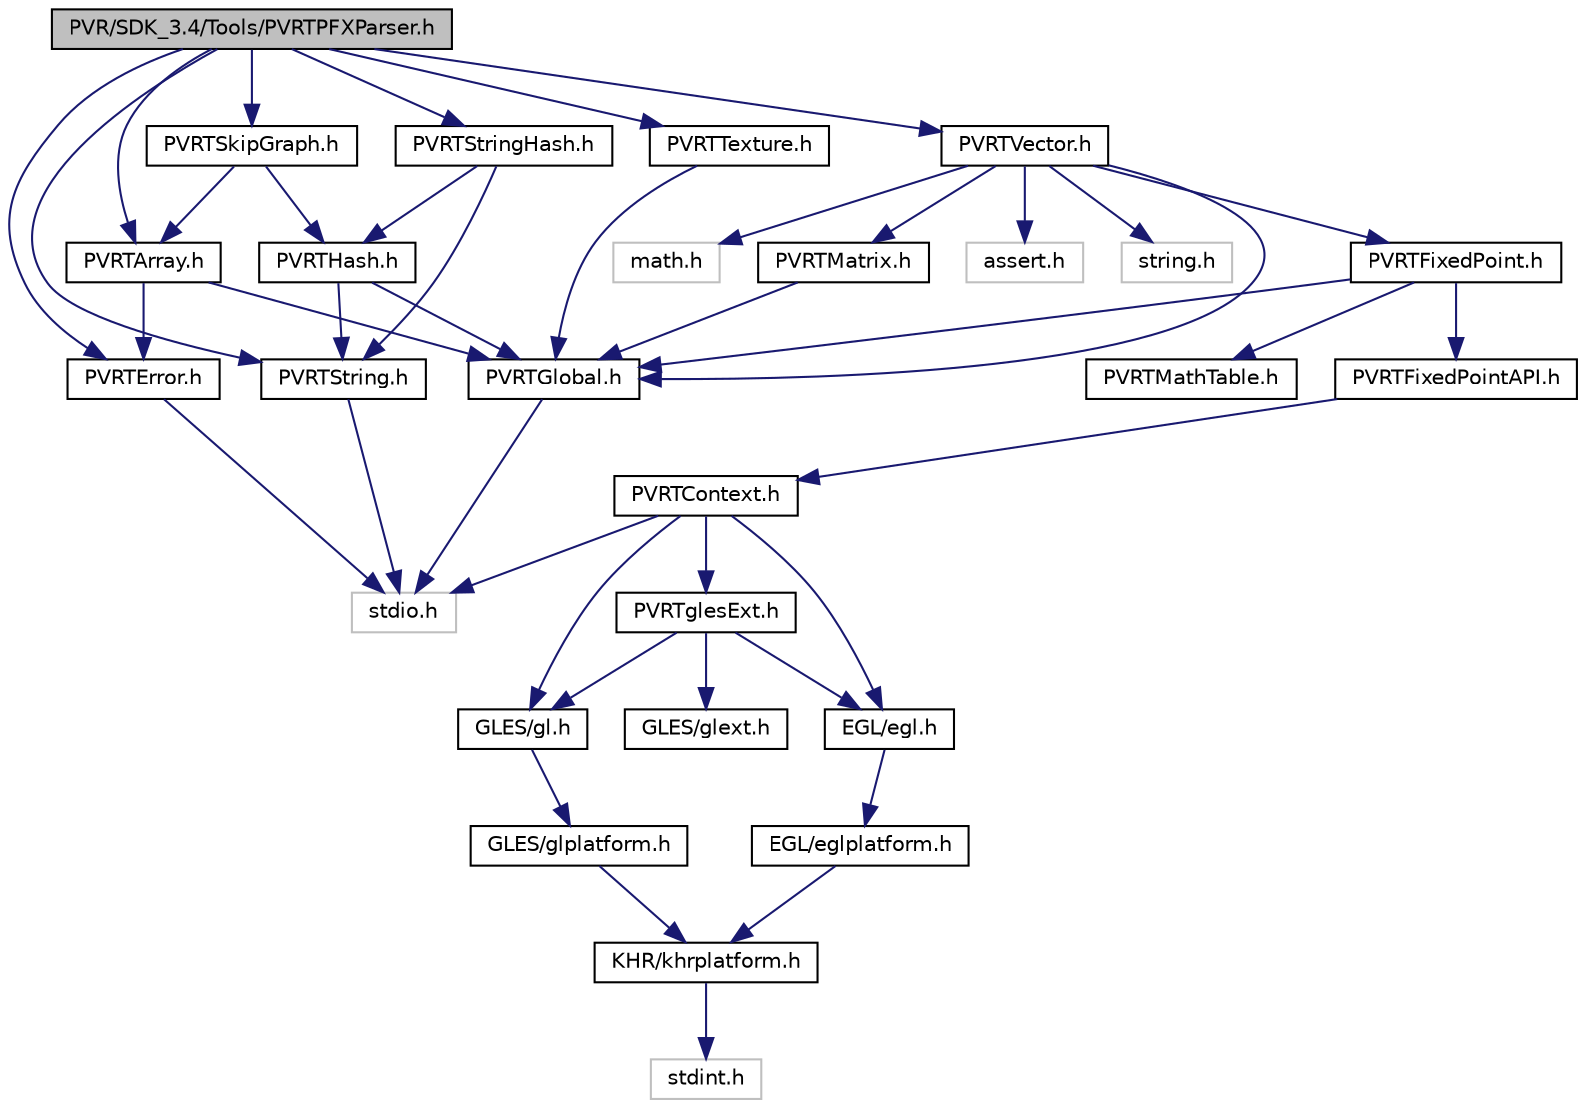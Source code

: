 digraph "PVR/SDK_3.4/Tools/PVRTPFXParser.h"
{
  edge [fontname="Helvetica",fontsize="10",labelfontname="Helvetica",labelfontsize="10"];
  node [fontname="Helvetica",fontsize="10",shape=record];
  Node1 [label="PVR/SDK_3.4/Tools/PVRTPFXParser.h",height=0.2,width=0.4,color="black", fillcolor="grey75", style="filled", fontcolor="black"];
  Node1 -> Node2 [color="midnightblue",fontsize="10",style="solid"];
  Node2 [label="PVRTArray.h",height=0.2,width=0.4,color="black", fillcolor="white", style="filled",URL="$_p_v_r_t_array_8h.html",tooltip="Expanding array template class. Allows appending and direct access. Mixing access methods should be a..."];
  Node2 -> Node3 [color="midnightblue",fontsize="10",style="solid"];
  Node3 [label="PVRTGlobal.h",height=0.2,width=0.4,color="black", fillcolor="white", style="filled",URL="$_p_v_r_t_global_8h.html",tooltip="Global defines and typedefs for PVRTools. "];
  Node3 -> Node4 [color="midnightblue",fontsize="10",style="solid"];
  Node4 [label="stdio.h",height=0.2,width=0.4,color="grey75", fillcolor="white", style="filled"];
  Node2 -> Node5 [color="midnightblue",fontsize="10",style="solid"];
  Node5 [label="PVRTError.h",height=0.2,width=0.4,color="black", fillcolor="white", style="filled",URL="$_p_v_r_t_error_8h.html",tooltip="PVRT error codes. "];
  Node5 -> Node4 [color="midnightblue",fontsize="10",style="solid"];
  Node1 -> Node6 [color="midnightblue",fontsize="10",style="solid"];
  Node6 [label="PVRTString.h",height=0.2,width=0.4,color="black", fillcolor="white", style="filled",URL="$_p_v_r_t_string_8h.html",tooltip="A string class that can be used as drop-in replacement for std::string on platforms/compilers that do..."];
  Node6 -> Node4 [color="midnightblue",fontsize="10",style="solid"];
  Node1 -> Node5 [color="midnightblue",fontsize="10",style="solid"];
  Node1 -> Node7 [color="midnightblue",fontsize="10",style="solid"];
  Node7 [label="PVRTTexture.h",height=0.2,width=0.4,color="black", fillcolor="white", style="filled",URL="$_p_v_r_t_texture_8h.html",tooltip="Texture loading. "];
  Node7 -> Node3 [color="midnightblue",fontsize="10",style="solid"];
  Node1 -> Node8 [color="midnightblue",fontsize="10",style="solid"];
  Node8 [label="PVRTVector.h",height=0.2,width=0.4,color="black", fillcolor="white", style="filled",URL="$_p_v_r_t_vector_8h.html",tooltip="Vector and matrix mathematics library. "];
  Node8 -> Node9 [color="midnightblue",fontsize="10",style="solid"];
  Node9 [label="assert.h",height=0.2,width=0.4,color="grey75", fillcolor="white", style="filled"];
  Node8 -> Node3 [color="midnightblue",fontsize="10",style="solid"];
  Node8 -> Node10 [color="midnightblue",fontsize="10",style="solid"];
  Node10 [label="PVRTFixedPoint.h",height=0.2,width=0.4,color="black", fillcolor="white", style="filled",URL="$_p_v_r_t_fixed_point_8h.html",tooltip="Set of macros and functions to make fixed-point easier to program. "];
  Node10 -> Node3 [color="midnightblue",fontsize="10",style="solid"];
  Node10 -> Node11 [color="midnightblue",fontsize="10",style="solid"];
  Node11 [label="PVRTFixedPointAPI.h",height=0.2,width=0.4,color="black", fillcolor="white", style="filled",URL="$_p_v_r_t_fixed_point_a_p_i_8h.html",tooltip="Set of macros and functions to make OpenGL ES Lite profile easier to program. Behaviour is affected b..."];
  Node11 -> Node12 [color="midnightblue",fontsize="10",style="solid"];
  Node12 [label="PVRTContext.h",height=0.2,width=0.4,color="black", fillcolor="white", style="filled",URL="$_p_v_r_t_context_8h.html",tooltip="Context specific stuff - i.e. 3D API-related. "];
  Node12 -> Node4 [color="midnightblue",fontsize="10",style="solid"];
  Node12 -> Node13 [color="midnightblue",fontsize="10",style="solid"];
  Node13 [label="EGL/egl.h",height=0.2,width=0.4,color="black", fillcolor="white", style="filled",URL="$_e_g_l_2egl_8h_source.html"];
  Node13 -> Node14 [color="midnightblue",fontsize="10",style="solid"];
  Node14 [label="EGL/eglplatform.h",height=0.2,width=0.4,color="black", fillcolor="white", style="filled",URL="$eglplatform_8h_source.html"];
  Node14 -> Node15 [color="midnightblue",fontsize="10",style="solid"];
  Node15 [label="KHR/khrplatform.h",height=0.2,width=0.4,color="black", fillcolor="white", style="filled",URL="$khrplatform_8h_source.html"];
  Node15 -> Node16 [color="midnightblue",fontsize="10",style="solid"];
  Node16 [label="stdint.h",height=0.2,width=0.4,color="grey75", fillcolor="white", style="filled"];
  Node12 -> Node17 [color="midnightblue",fontsize="10",style="solid"];
  Node17 [label="GLES/gl.h",height=0.2,width=0.4,color="black", fillcolor="white", style="filled",URL="$_p_v_r_2_s_d_k__3_84_2_builds_2_include_2_g_l_e_s_2gl_8h_source.html"];
  Node17 -> Node18 [color="midnightblue",fontsize="10",style="solid"];
  Node18 [label="GLES/glplatform.h",height=0.2,width=0.4,color="black", fillcolor="white", style="filled",URL="$_p_v_r_2_s_d_k__3_84_2_builds_2_include_2_g_l_e_s_2_g_l_platform_8h_source.html"];
  Node18 -> Node15 [color="midnightblue",fontsize="10",style="solid"];
  Node12 -> Node19 [color="midnightblue",fontsize="10",style="solid"];
  Node19 [label="PVRTglesExt.h",height=0.2,width=0.4,color="black", fillcolor="white", style="filled",URL="$_p_v_r_tgles_ext_8h.html",tooltip="GLES extensions. "];
  Node19 -> Node13 [color="midnightblue",fontsize="10",style="solid"];
  Node19 -> Node17 [color="midnightblue",fontsize="10",style="solid"];
  Node19 -> Node20 [color="midnightblue",fontsize="10",style="solid"];
  Node20 [label="GLES/glext.h",height=0.2,width=0.4,color="black", fillcolor="white", style="filled",URL="$_p_v_r_2_s_d_k__3_84_2_builds_2_include_2_g_l_e_s_2glext_8h_source.html"];
  Node10 -> Node21 [color="midnightblue",fontsize="10",style="solid"];
  Node21 [label="PVRTMathTable.h",height=0.2,width=0.4,color="black", fillcolor="white", style="filled",URL="$_p_v_r_t_math_table_8h.html",tooltip="Trigonometric lookup table. "];
  Node8 -> Node22 [color="midnightblue",fontsize="10",style="solid"];
  Node22 [label="PVRTMatrix.h",height=0.2,width=0.4,color="black", fillcolor="white", style="filled",URL="$_p_v_r_t_matrix_8h.html",tooltip="Vector and Matrix functions for floating and fixed point math. "];
  Node22 -> Node3 [color="midnightblue",fontsize="10",style="solid"];
  Node8 -> Node23 [color="midnightblue",fontsize="10",style="solid"];
  Node23 [label="string.h",height=0.2,width=0.4,color="grey75", fillcolor="white", style="filled"];
  Node8 -> Node24 [color="midnightblue",fontsize="10",style="solid"];
  Node24 [label="math.h",height=0.2,width=0.4,color="grey75", fillcolor="white", style="filled"];
  Node1 -> Node25 [color="midnightblue",fontsize="10",style="solid"];
  Node25 [label="PVRTSkipGraph.h",height=0.2,width=0.4,color="black", fillcolor="white", style="filled",URL="$_p_v_r_t_skip_graph_8h.html",tooltip="A \"tree-like\" structure for storing data which, unlike a tree, can reference any other node..."];
  Node25 -> Node2 [color="midnightblue",fontsize="10",style="solid"];
  Node25 -> Node26 [color="midnightblue",fontsize="10",style="solid"];
  Node26 [label="PVRTHash.h",height=0.2,width=0.4,color="black", fillcolor="white", style="filled",URL="$_p_v_r_t_hash_8h.html",tooltip="A simple hash class which uses TEA to hash a string or given data into a 32-bit unsigned int..."];
  Node26 -> Node6 [color="midnightblue",fontsize="10",style="solid"];
  Node26 -> Node3 [color="midnightblue",fontsize="10",style="solid"];
  Node1 -> Node27 [color="midnightblue",fontsize="10",style="solid"];
  Node27 [label="PVRTStringHash.h",height=0.2,width=0.4,color="black", fillcolor="white", style="filled",URL="$_p_v_r_t_string_hash_8h.html",tooltip="Inherits from PVRTString to include PVRTHash functionality for quick string compares. "];
  Node27 -> Node6 [color="midnightblue",fontsize="10",style="solid"];
  Node27 -> Node26 [color="midnightblue",fontsize="10",style="solid"];
}
